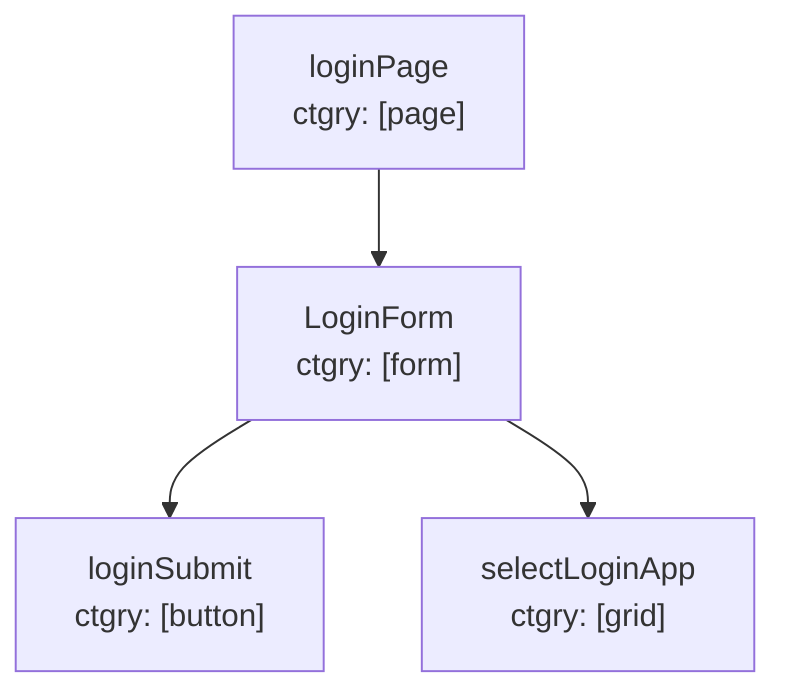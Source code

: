 graph TD

    loginPage["loginPage<br/>ctgry: [page]"]
    LoginForm["LoginForm<br/>ctgry: [form]"]
    loginPage --> LoginForm
    loginSubmit["loginSubmit<br/>ctgry: [button]"]
    LoginForm --> loginSubmit
    selectLoginApp["selectLoginApp<br/>ctgry: [grid]"]
    LoginForm --> selectLoginApp

    %% Click handlers for Studio integration
    click loginPage href "javascript:window.selectEventTypeTab(49)"
    click LoginForm href "javascript:window.selectEventTypeTab(43)"
    click loginSubmit href "javascript:window.selectEventTypeTab(42)"
    click selectLoginApp href "javascript:window.selectEventTypeTab(44)"